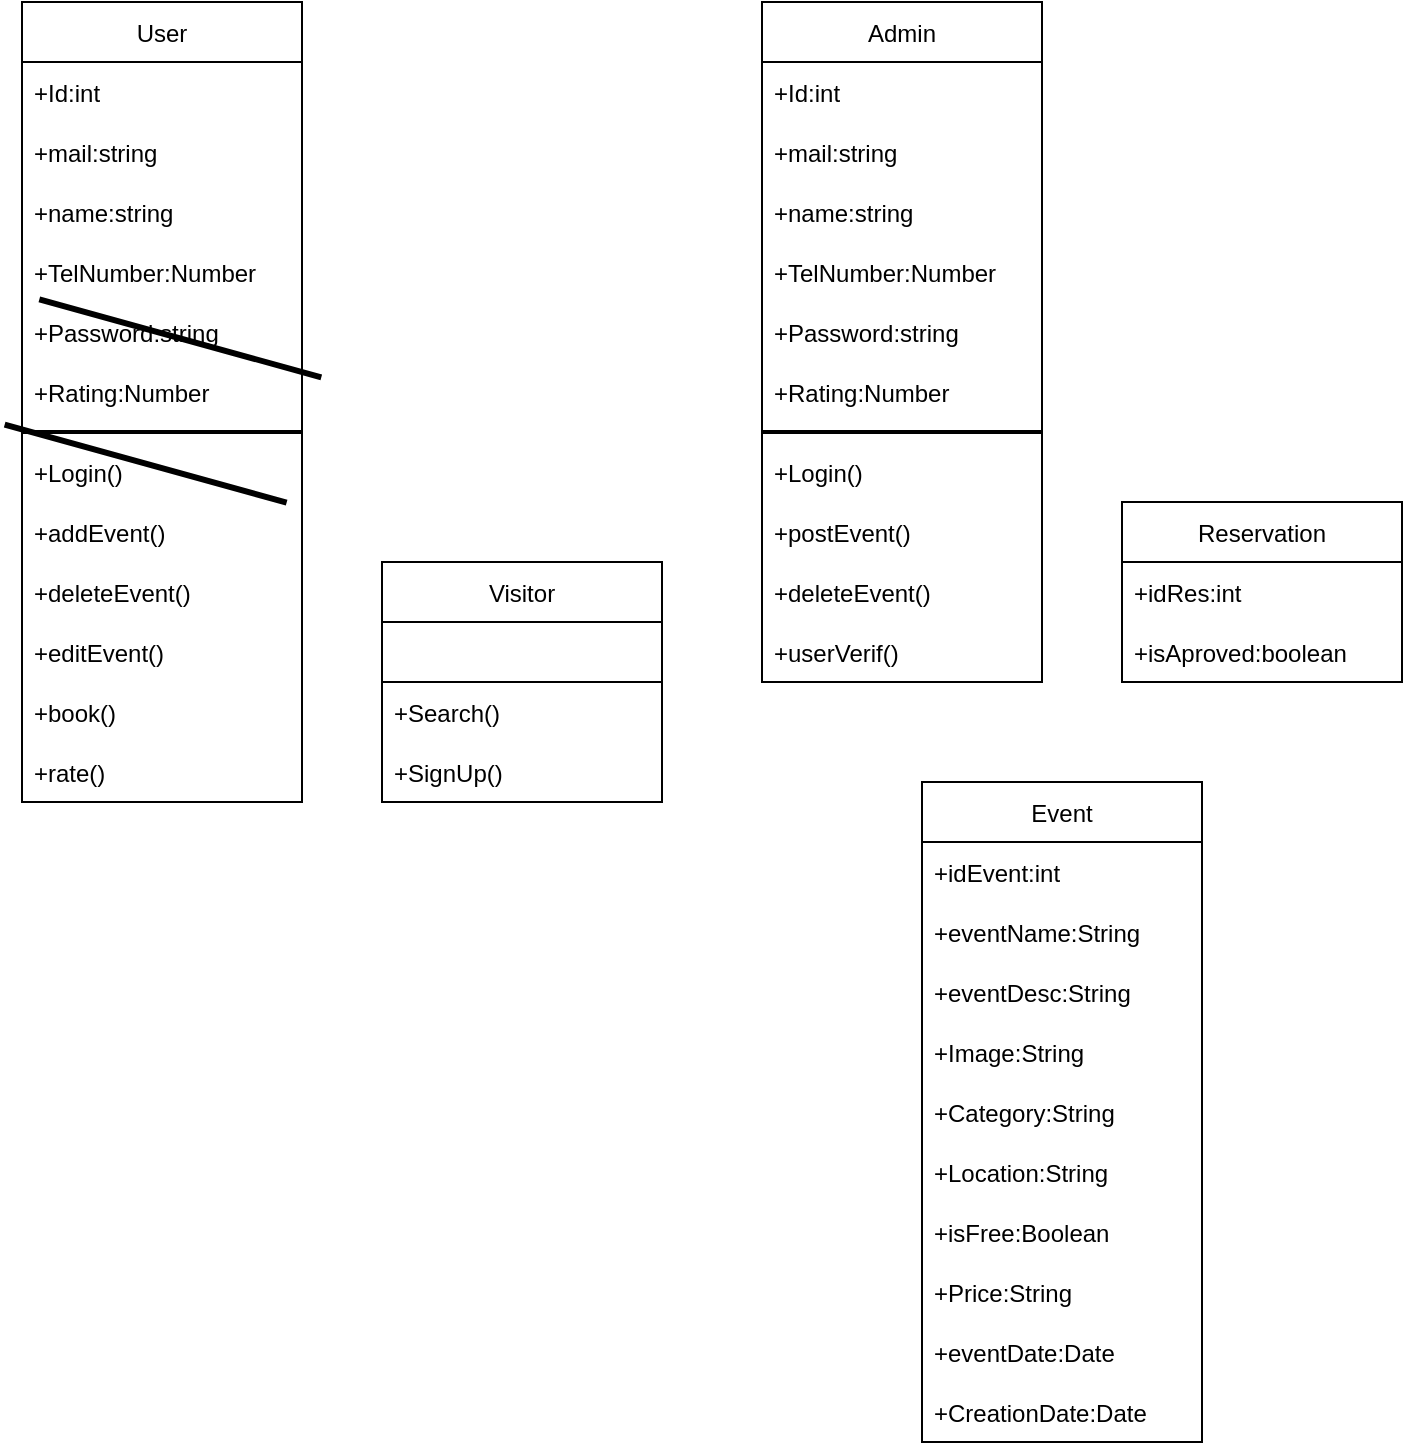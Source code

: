 <mxfile version="15.3.3" type="github">
  <diagram id="R2lEEEUBdFMjLlhIrx00" name="Page-1">
    <mxGraphModel dx="827" dy="445" grid="1" gridSize="10" guides="1" tooltips="1" connect="1" arrows="1" fold="1" page="1" pageScale="1" pageWidth="850" pageHeight="1100" math="0" shadow="0" extFonts="Permanent Marker^https://fonts.googleapis.com/css?family=Permanent+Marker">
      <root>
        <mxCell id="0" />
        <mxCell id="1" parent="0" />
        <mxCell id="o4KRChbn16GOn_B5udHL-1" value="User" style="swimlane;fontStyle=0;childLayout=stackLayout;horizontal=1;startSize=30;horizontalStack=0;resizeParent=1;resizeParentMax=0;resizeLast=0;collapsible=1;marginBottom=0;hachureGap=4;pointerEvents=0;" vertex="1" parent="1">
          <mxGeometry x="30" y="120" width="140" height="400" as="geometry" />
        </mxCell>
        <mxCell id="o4KRChbn16GOn_B5udHL-2" value="+Id:int " style="text;strokeColor=none;fillColor=none;align=left;verticalAlign=middle;spacingLeft=4;spacingRight=4;overflow=hidden;points=[[0,0.5],[1,0.5]];portConstraint=eastwest;rotatable=0;" vertex="1" parent="o4KRChbn16GOn_B5udHL-1">
          <mxGeometry y="30" width="140" height="30" as="geometry" />
        </mxCell>
        <mxCell id="o4KRChbn16GOn_B5udHL-3" value="+mail:string" style="text;strokeColor=none;fillColor=none;align=left;verticalAlign=middle;spacingLeft=4;spacingRight=4;overflow=hidden;points=[[0,0.5],[1,0.5]];portConstraint=eastwest;rotatable=0;" vertex="1" parent="o4KRChbn16GOn_B5udHL-1">
          <mxGeometry y="60" width="140" height="30" as="geometry" />
        </mxCell>
        <mxCell id="o4KRChbn16GOn_B5udHL-4" value="+name:string" style="text;strokeColor=none;fillColor=none;align=left;verticalAlign=middle;spacingLeft=4;spacingRight=4;overflow=hidden;points=[[0,0.5],[1,0.5]];portConstraint=eastwest;rotatable=0;" vertex="1" parent="o4KRChbn16GOn_B5udHL-1">
          <mxGeometry y="90" width="140" height="30" as="geometry" />
        </mxCell>
        <mxCell id="o4KRChbn16GOn_B5udHL-6" value="+TelNumber:Number" style="text;strokeColor=none;fillColor=none;align=left;verticalAlign=middle;spacingLeft=4;spacingRight=4;overflow=hidden;points=[[0,0.5],[1,0.5]];portConstraint=eastwest;rotatable=0;hachureGap=4;pointerEvents=0;" vertex="1" parent="o4KRChbn16GOn_B5udHL-1">
          <mxGeometry y="120" width="140" height="30" as="geometry" />
        </mxCell>
        <mxCell id="o4KRChbn16GOn_B5udHL-7" value="+Password:string" style="text;strokeColor=none;fillColor=none;align=left;verticalAlign=middle;spacingLeft=4;spacingRight=4;overflow=hidden;points=[[0,0.5],[1,0.5]];portConstraint=eastwest;rotatable=0;hachureGap=4;pointerEvents=0;" vertex="1" parent="o4KRChbn16GOn_B5udHL-1">
          <mxGeometry y="150" width="140" height="30" as="geometry" />
        </mxCell>
        <mxCell id="o4KRChbn16GOn_B5udHL-11" value="" style="html=1;endArrow=open;sourcePerimeterSpacing=8;targetPerimeterSpacing=8;entryX=1.007;entryY=-0.033;entryDx=0;entryDy=0;entryPerimeter=0;strokeColor=default;labelBackgroundColor=#000000;strokeWidth=3;shape=link;width=63;" edge="1" parent="o4KRChbn16GOn_B5udHL-1" target="o4KRChbn16GOn_B5udHL-5">
          <mxGeometry width="100" relative="1" as="geometry">
            <mxPoint y="180" as="sourcePoint" />
            <mxPoint x="100" y="180" as="targetPoint" />
          </mxGeometry>
        </mxCell>
        <mxCell id="o4KRChbn16GOn_B5udHL-17" value="+Rating:Number" style="text;strokeColor=none;fillColor=none;align=left;verticalAlign=middle;spacingLeft=4;spacingRight=4;overflow=hidden;points=[[0,0.5],[1,0.5]];portConstraint=eastwest;rotatable=0;hachureGap=4;pointerEvents=0;" vertex="1" parent="o4KRChbn16GOn_B5udHL-1">
          <mxGeometry y="180" width="140" height="30" as="geometry" />
        </mxCell>
        <mxCell id="o4KRChbn16GOn_B5udHL-12" value="" style="line;strokeWidth=2;html=1;hachureGap=4;pointerEvents=0;" vertex="1" parent="o4KRChbn16GOn_B5udHL-1">
          <mxGeometry y="210" width="140" height="10" as="geometry" />
        </mxCell>
        <mxCell id="o4KRChbn16GOn_B5udHL-5" value="+Login()" style="text;strokeColor=none;fillColor=none;align=left;verticalAlign=middle;spacingLeft=4;spacingRight=4;overflow=hidden;points=[[0,0.5],[1,0.5]];portConstraint=eastwest;rotatable=0;hachureGap=4;pointerEvents=0;labelBorderColor=none;" vertex="1" parent="o4KRChbn16GOn_B5udHL-1">
          <mxGeometry y="220" width="140" height="30" as="geometry" />
        </mxCell>
        <mxCell id="o4KRChbn16GOn_B5udHL-8" value="+addEvent()" style="text;strokeColor=none;fillColor=none;align=left;verticalAlign=middle;spacingLeft=4;spacingRight=4;overflow=hidden;points=[[0,0.5],[1,0.5]];portConstraint=eastwest;rotatable=0;hachureGap=4;pointerEvents=0;" vertex="1" parent="o4KRChbn16GOn_B5udHL-1">
          <mxGeometry y="250" width="140" height="30" as="geometry" />
        </mxCell>
        <mxCell id="o4KRChbn16GOn_B5udHL-13" value="+deleteEvent()" style="text;strokeColor=none;fillColor=none;align=left;verticalAlign=middle;spacingLeft=4;spacingRight=4;overflow=hidden;points=[[0,0.5],[1,0.5]];portConstraint=eastwest;rotatable=0;hachureGap=4;pointerEvents=0;" vertex="1" parent="o4KRChbn16GOn_B5udHL-1">
          <mxGeometry y="280" width="140" height="30" as="geometry" />
        </mxCell>
        <mxCell id="o4KRChbn16GOn_B5udHL-16" value="+editEvent()" style="text;strokeColor=none;fillColor=none;align=left;verticalAlign=middle;spacingLeft=4;spacingRight=4;overflow=hidden;points=[[0,0.5],[1,0.5]];portConstraint=eastwest;rotatable=0;hachureGap=4;pointerEvents=0;" vertex="1" parent="o4KRChbn16GOn_B5udHL-1">
          <mxGeometry y="310" width="140" height="30" as="geometry" />
        </mxCell>
        <mxCell id="o4KRChbn16GOn_B5udHL-15" value="+book()" style="text;strokeColor=none;fillColor=none;align=left;verticalAlign=middle;spacingLeft=4;spacingRight=4;overflow=hidden;points=[[0,0.5],[1,0.5]];portConstraint=eastwest;rotatable=0;hachureGap=4;pointerEvents=0;" vertex="1" parent="o4KRChbn16GOn_B5udHL-1">
          <mxGeometry y="340" width="140" height="30" as="geometry" />
        </mxCell>
        <mxCell id="o4KRChbn16GOn_B5udHL-14" value="+rate()" style="text;strokeColor=none;fillColor=none;align=left;verticalAlign=middle;spacingLeft=4;spacingRight=4;overflow=hidden;points=[[0,0.5],[1,0.5]];portConstraint=eastwest;rotatable=0;hachureGap=4;pointerEvents=0;" vertex="1" parent="o4KRChbn16GOn_B5udHL-1">
          <mxGeometry y="370" width="140" height="30" as="geometry" />
        </mxCell>
        <mxCell id="o4KRChbn16GOn_B5udHL-18" value="Reservation" style="swimlane;fontStyle=0;childLayout=stackLayout;horizontal=1;startSize=30;horizontalStack=0;resizeParent=1;resizeParentMax=0;resizeLast=0;collapsible=1;marginBottom=0;hachureGap=4;pointerEvents=0;strokeColor=default;" vertex="1" parent="1">
          <mxGeometry x="580" y="370" width="140" height="90" as="geometry" />
        </mxCell>
        <mxCell id="o4KRChbn16GOn_B5udHL-19" value="+idRes:int" style="text;strokeColor=none;fillColor=none;align=left;verticalAlign=middle;spacingLeft=4;spacingRight=4;overflow=hidden;points=[[0,0.5],[1,0.5]];portConstraint=eastwest;rotatable=0;" vertex="1" parent="o4KRChbn16GOn_B5udHL-18">
          <mxGeometry y="30" width="140" height="30" as="geometry" />
        </mxCell>
        <mxCell id="o4KRChbn16GOn_B5udHL-20" value="+isAproved:boolean" style="text;strokeColor=none;fillColor=none;align=left;verticalAlign=middle;spacingLeft=4;spacingRight=4;overflow=hidden;points=[[0,0.5],[1,0.5]];portConstraint=eastwest;rotatable=0;" vertex="1" parent="o4KRChbn16GOn_B5udHL-18">
          <mxGeometry y="60" width="140" height="30" as="geometry" />
        </mxCell>
        <mxCell id="o4KRChbn16GOn_B5udHL-22" value="Visitor" style="swimlane;fontStyle=0;childLayout=stackLayout;horizontal=1;startSize=30;horizontalStack=0;resizeParent=1;resizeParentMax=0;resizeLast=0;collapsible=1;marginBottom=0;hachureGap=4;pointerEvents=0;strokeColor=default;" vertex="1" parent="1">
          <mxGeometry x="210" y="400" width="140" height="120" as="geometry" />
        </mxCell>
        <mxCell id="o4KRChbn16GOn_B5udHL-25" value="" style="text;strokeColor=default;fillColor=none;align=left;verticalAlign=middle;spacingLeft=4;spacingRight=4;overflow=hidden;points=[[0,0.5],[1,0.5]];portConstraint=eastwest;rotatable=0;" vertex="1" parent="o4KRChbn16GOn_B5udHL-22">
          <mxGeometry y="30" width="140" height="30" as="geometry" />
        </mxCell>
        <mxCell id="o4KRChbn16GOn_B5udHL-23" value="+Search()" style="text;strokeColor=none;fillColor=none;align=left;verticalAlign=middle;spacingLeft=4;spacingRight=4;overflow=hidden;points=[[0,0.5],[1,0.5]];portConstraint=eastwest;rotatable=0;" vertex="1" parent="o4KRChbn16GOn_B5udHL-22">
          <mxGeometry y="60" width="140" height="30" as="geometry" />
        </mxCell>
        <mxCell id="o4KRChbn16GOn_B5udHL-24" value="+SignUp()" style="text;strokeColor=none;fillColor=none;align=left;verticalAlign=middle;spacingLeft=4;spacingRight=4;overflow=hidden;points=[[0,0.5],[1,0.5]];portConstraint=eastwest;rotatable=0;" vertex="1" parent="o4KRChbn16GOn_B5udHL-22">
          <mxGeometry y="90" width="140" height="30" as="geometry" />
        </mxCell>
        <mxCell id="o4KRChbn16GOn_B5udHL-35" value="Admin" style="swimlane;fontStyle=0;childLayout=stackLayout;horizontal=1;startSize=30;horizontalStack=0;resizeParent=1;resizeParentMax=0;resizeLast=0;collapsible=1;marginBottom=0;hachureGap=4;pointerEvents=0;" vertex="1" parent="1">
          <mxGeometry x="400" y="120" width="140" height="340" as="geometry" />
        </mxCell>
        <mxCell id="o4KRChbn16GOn_B5udHL-36" value="+Id:int " style="text;strokeColor=none;fillColor=none;align=left;verticalAlign=middle;spacingLeft=4;spacingRight=4;overflow=hidden;points=[[0,0.5],[1,0.5]];portConstraint=eastwest;rotatable=0;" vertex="1" parent="o4KRChbn16GOn_B5udHL-35">
          <mxGeometry y="30" width="140" height="30" as="geometry" />
        </mxCell>
        <mxCell id="o4KRChbn16GOn_B5udHL-37" value="+mail:string" style="text;strokeColor=none;fillColor=none;align=left;verticalAlign=middle;spacingLeft=4;spacingRight=4;overflow=hidden;points=[[0,0.5],[1,0.5]];portConstraint=eastwest;rotatable=0;" vertex="1" parent="o4KRChbn16GOn_B5udHL-35">
          <mxGeometry y="60" width="140" height="30" as="geometry" />
        </mxCell>
        <mxCell id="o4KRChbn16GOn_B5udHL-38" value="+name:string" style="text;strokeColor=none;fillColor=none;align=left;verticalAlign=middle;spacingLeft=4;spacingRight=4;overflow=hidden;points=[[0,0.5],[1,0.5]];portConstraint=eastwest;rotatable=0;" vertex="1" parent="o4KRChbn16GOn_B5udHL-35">
          <mxGeometry y="90" width="140" height="30" as="geometry" />
        </mxCell>
        <mxCell id="o4KRChbn16GOn_B5udHL-39" value="+TelNumber:Number" style="text;strokeColor=none;fillColor=none;align=left;verticalAlign=middle;spacingLeft=4;spacingRight=4;overflow=hidden;points=[[0,0.5],[1,0.5]];portConstraint=eastwest;rotatable=0;hachureGap=4;pointerEvents=0;" vertex="1" parent="o4KRChbn16GOn_B5udHL-35">
          <mxGeometry y="120" width="140" height="30" as="geometry" />
        </mxCell>
        <mxCell id="o4KRChbn16GOn_B5udHL-40" value="+Password:string" style="text;strokeColor=none;fillColor=none;align=left;verticalAlign=middle;spacingLeft=4;spacingRight=4;overflow=hidden;points=[[0,0.5],[1,0.5]];portConstraint=eastwest;rotatable=0;hachureGap=4;pointerEvents=0;" vertex="1" parent="o4KRChbn16GOn_B5udHL-35">
          <mxGeometry y="150" width="140" height="30" as="geometry" />
        </mxCell>
        <mxCell id="o4KRChbn16GOn_B5udHL-42" value="+Rating:Number" style="text;strokeColor=none;fillColor=none;align=left;verticalAlign=middle;spacingLeft=4;spacingRight=4;overflow=hidden;points=[[0,0.5],[1,0.5]];portConstraint=eastwest;rotatable=0;hachureGap=4;pointerEvents=0;" vertex="1" parent="o4KRChbn16GOn_B5udHL-35">
          <mxGeometry y="180" width="140" height="30" as="geometry" />
        </mxCell>
        <mxCell id="o4KRChbn16GOn_B5udHL-43" value="" style="line;strokeWidth=2;html=1;hachureGap=4;pointerEvents=0;" vertex="1" parent="o4KRChbn16GOn_B5udHL-35">
          <mxGeometry y="210" width="140" height="10" as="geometry" />
        </mxCell>
        <mxCell id="o4KRChbn16GOn_B5udHL-44" value="+Login()" style="text;strokeColor=none;fillColor=none;align=left;verticalAlign=middle;spacingLeft=4;spacingRight=4;overflow=hidden;points=[[0,0.5],[1,0.5]];portConstraint=eastwest;rotatable=0;hachureGap=4;pointerEvents=0;labelBorderColor=none;" vertex="1" parent="o4KRChbn16GOn_B5udHL-35">
          <mxGeometry y="220" width="140" height="30" as="geometry" />
        </mxCell>
        <mxCell id="o4KRChbn16GOn_B5udHL-45" value="+postEvent()" style="text;strokeColor=none;fillColor=none;align=left;verticalAlign=middle;spacingLeft=4;spacingRight=4;overflow=hidden;points=[[0,0.5],[1,0.5]];portConstraint=eastwest;rotatable=0;hachureGap=4;pointerEvents=0;" vertex="1" parent="o4KRChbn16GOn_B5udHL-35">
          <mxGeometry y="250" width="140" height="30" as="geometry" />
        </mxCell>
        <mxCell id="o4KRChbn16GOn_B5udHL-46" value="+deleteEvent()" style="text;strokeColor=none;fillColor=none;align=left;verticalAlign=middle;spacingLeft=4;spacingRight=4;overflow=hidden;points=[[0,0.5],[1,0.5]];portConstraint=eastwest;rotatable=0;hachureGap=4;pointerEvents=0;" vertex="1" parent="o4KRChbn16GOn_B5udHL-35">
          <mxGeometry y="280" width="140" height="30" as="geometry" />
        </mxCell>
        <mxCell id="o4KRChbn16GOn_B5udHL-48" value="+userVerif()" style="text;strokeColor=none;fillColor=none;align=left;verticalAlign=middle;spacingLeft=4;spacingRight=4;overflow=hidden;points=[[0,0.5],[1,0.5]];portConstraint=eastwest;rotatable=0;hachureGap=4;pointerEvents=0;" vertex="1" parent="o4KRChbn16GOn_B5udHL-35">
          <mxGeometry y="310" width="140" height="30" as="geometry" />
        </mxCell>
        <mxCell id="o4KRChbn16GOn_B5udHL-50" value="Event" style="swimlane;fontStyle=0;childLayout=stackLayout;horizontal=1;startSize=30;horizontalStack=0;resizeParent=1;resizeParentMax=0;resizeLast=0;collapsible=1;marginBottom=0;hachureGap=4;pointerEvents=0;strokeColor=default;" vertex="1" parent="1">
          <mxGeometry x="480" y="510" width="140" height="330" as="geometry" />
        </mxCell>
        <mxCell id="o4KRChbn16GOn_B5udHL-51" value="+idEvent:int" style="text;strokeColor=none;fillColor=none;align=left;verticalAlign=middle;spacingLeft=4;spacingRight=4;overflow=hidden;points=[[0,0.5],[1,0.5]];portConstraint=eastwest;rotatable=0;" vertex="1" parent="o4KRChbn16GOn_B5udHL-50">
          <mxGeometry y="30" width="140" height="30" as="geometry" />
        </mxCell>
        <mxCell id="o4KRChbn16GOn_B5udHL-52" value="+eventName:String" style="text;strokeColor=none;fillColor=none;align=left;verticalAlign=middle;spacingLeft=4;spacingRight=4;overflow=hidden;points=[[0,0.5],[1,0.5]];portConstraint=eastwest;rotatable=0;" vertex="1" parent="o4KRChbn16GOn_B5udHL-50">
          <mxGeometry y="60" width="140" height="30" as="geometry" />
        </mxCell>
        <mxCell id="o4KRChbn16GOn_B5udHL-53" value="+eventDesc:String" style="text;strokeColor=none;fillColor=none;align=left;verticalAlign=middle;spacingLeft=4;spacingRight=4;overflow=hidden;points=[[0,0.5],[1,0.5]];portConstraint=eastwest;rotatable=0;" vertex="1" parent="o4KRChbn16GOn_B5udHL-50">
          <mxGeometry y="90" width="140" height="30" as="geometry" />
        </mxCell>
        <mxCell id="o4KRChbn16GOn_B5udHL-54" value="+Image:String" style="text;strokeColor=none;fillColor=none;align=left;verticalAlign=middle;spacingLeft=4;spacingRight=4;overflow=hidden;points=[[0,0.5],[1,0.5]];portConstraint=eastwest;rotatable=0;hachureGap=4;pointerEvents=0;" vertex="1" parent="o4KRChbn16GOn_B5udHL-50">
          <mxGeometry y="120" width="140" height="30" as="geometry" />
        </mxCell>
        <mxCell id="o4KRChbn16GOn_B5udHL-55" value="+Category:String" style="text;strokeColor=none;fillColor=none;align=left;verticalAlign=middle;spacingLeft=4;spacingRight=4;overflow=hidden;points=[[0,0.5],[1,0.5]];portConstraint=eastwest;rotatable=0;hachureGap=4;pointerEvents=0;" vertex="1" parent="o4KRChbn16GOn_B5udHL-50">
          <mxGeometry y="150" width="140" height="30" as="geometry" />
        </mxCell>
        <mxCell id="o4KRChbn16GOn_B5udHL-60" value="+Location:String" style="text;strokeColor=none;fillColor=none;align=left;verticalAlign=middle;spacingLeft=4;spacingRight=4;overflow=hidden;points=[[0,0.5],[1,0.5]];portConstraint=eastwest;rotatable=0;hachureGap=4;pointerEvents=0;" vertex="1" parent="o4KRChbn16GOn_B5udHL-50">
          <mxGeometry y="180" width="140" height="30" as="geometry" />
        </mxCell>
        <mxCell id="o4KRChbn16GOn_B5udHL-56" value="+isFree:Boolean" style="text;strokeColor=none;fillColor=none;align=left;verticalAlign=middle;spacingLeft=4;spacingRight=4;overflow=hidden;points=[[0,0.5],[1,0.5]];portConstraint=eastwest;rotatable=0;hachureGap=4;pointerEvents=0;" vertex="1" parent="o4KRChbn16GOn_B5udHL-50">
          <mxGeometry y="210" width="140" height="30" as="geometry" />
        </mxCell>
        <mxCell id="o4KRChbn16GOn_B5udHL-57" value="+Price:String" style="text;strokeColor=none;fillColor=none;align=left;verticalAlign=middle;spacingLeft=4;spacingRight=4;overflow=hidden;points=[[0,0.5],[1,0.5]];portConstraint=eastwest;rotatable=0;hachureGap=4;pointerEvents=0;" vertex="1" parent="o4KRChbn16GOn_B5udHL-50">
          <mxGeometry y="240" width="140" height="30" as="geometry" />
        </mxCell>
        <mxCell id="o4KRChbn16GOn_B5udHL-58" value="+eventDate:Date" style="text;strokeColor=none;fillColor=none;align=left;verticalAlign=middle;spacingLeft=4;spacingRight=4;overflow=hidden;points=[[0,0.5],[1,0.5]];portConstraint=eastwest;rotatable=0;hachureGap=4;pointerEvents=0;" vertex="1" parent="o4KRChbn16GOn_B5udHL-50">
          <mxGeometry y="270" width="140" height="30" as="geometry" />
        </mxCell>
        <mxCell id="o4KRChbn16GOn_B5udHL-59" value="+CreationDate:Date" style="text;strokeColor=none;fillColor=none;align=left;verticalAlign=middle;spacingLeft=4;spacingRight=4;overflow=hidden;points=[[0,0.5],[1,0.5]];portConstraint=eastwest;rotatable=0;hachureGap=4;pointerEvents=0;" vertex="1" parent="o4KRChbn16GOn_B5udHL-50">
          <mxGeometry y="300" width="140" height="30" as="geometry" />
        </mxCell>
      </root>
    </mxGraphModel>
  </diagram>
</mxfile>
